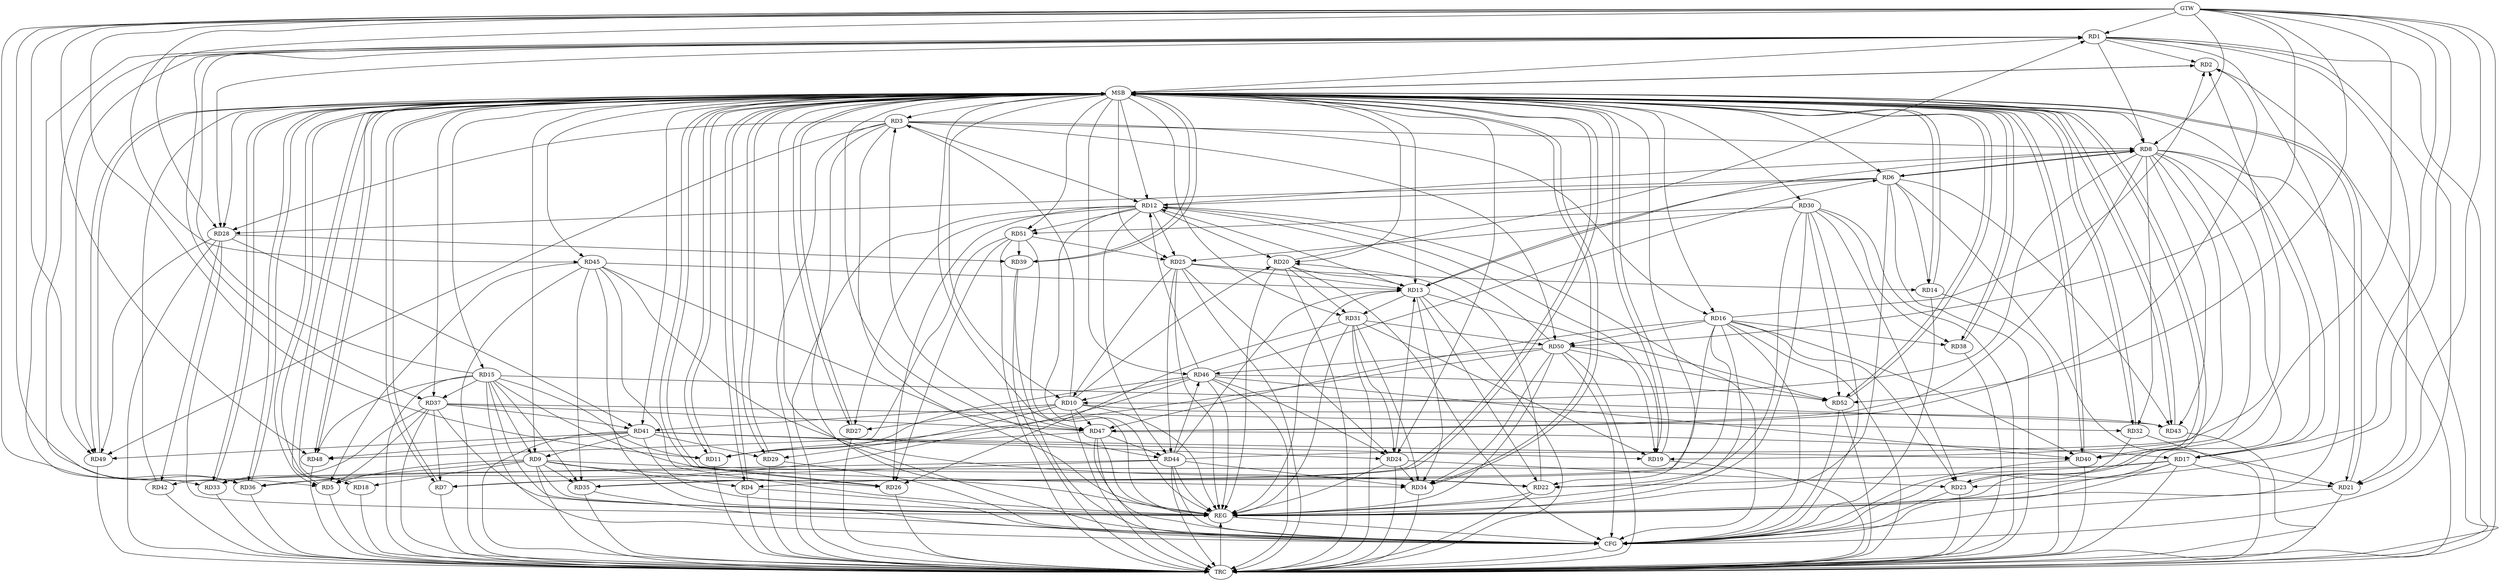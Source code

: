 strict digraph G {
  RD1 [ label="RD1" ];
  RD2 [ label="RD2" ];
  RD3 [ label="RD3" ];
  RD4 [ label="RD4" ];
  RD5 [ label="RD5" ];
  RD6 [ label="RD6" ];
  RD7 [ label="RD7" ];
  RD8 [ label="RD8" ];
  RD9 [ label="RD9" ];
  RD10 [ label="RD10" ];
  RD11 [ label="RD11" ];
  RD12 [ label="RD12" ];
  RD13 [ label="RD13" ];
  RD14 [ label="RD14" ];
  RD15 [ label="RD15" ];
  RD16 [ label="RD16" ];
  RD17 [ label="RD17" ];
  RD18 [ label="RD18" ];
  RD19 [ label="RD19" ];
  RD20 [ label="RD20" ];
  RD21 [ label="RD21" ];
  RD22 [ label="RD22" ];
  RD23 [ label="RD23" ];
  RD24 [ label="RD24" ];
  RD25 [ label="RD25" ];
  RD26 [ label="RD26" ];
  RD27 [ label="RD27" ];
  RD28 [ label="RD28" ];
  RD29 [ label="RD29" ];
  RD30 [ label="RD30" ];
  RD31 [ label="RD31" ];
  RD32 [ label="RD32" ];
  RD33 [ label="RD33" ];
  RD34 [ label="RD34" ];
  RD35 [ label="RD35" ];
  RD36 [ label="RD36" ];
  RD37 [ label="RD37" ];
  RD38 [ label="RD38" ];
  RD39 [ label="RD39" ];
  RD40 [ label="RD40" ];
  RD41 [ label="RD41" ];
  RD42 [ label="RD42" ];
  RD43 [ label="RD43" ];
  RD44 [ label="RD44" ];
  RD45 [ label="RD45" ];
  RD46 [ label="RD46" ];
  RD47 [ label="RD47" ];
  RD48 [ label="RD48" ];
  RD49 [ label="RD49" ];
  RD50 [ label="RD50" ];
  RD51 [ label="RD51" ];
  RD52 [ label="RD52" ];
  GTW [ label="GTW" ];
  REG [ label="REG" ];
  MSB [ label="MSB" ];
  CFG [ label="CFG" ];
  TRC [ label="TRC" ];
  RD1 -> RD2;
  RD1 -> RD8;
  RD15 -> RD1;
  RD20 -> RD1;
  RD1 -> RD21;
  RD1 -> RD28;
  RD1 -> RD33;
  RD1 -> RD36;
  RD1 -> RD37;
  RD1 -> RD49;
  RD16 -> RD2;
  RD44 -> RD2;
  RD47 -> RD2;
  RD3 -> RD8;
  RD10 -> RD3;
  RD3 -> RD12;
  RD3 -> RD16;
  RD3 -> RD28;
  RD47 -> RD3;
  RD3 -> RD49;
  RD3 -> RD50;
  RD9 -> RD4;
  RD16 -> RD4;
  RD9 -> RD5;
  RD37 -> RD5;
  RD45 -> RD5;
  RD6 -> RD8;
  RD8 -> RD6;
  RD6 -> RD12;
  RD6 -> RD13;
  RD6 -> RD14;
  RD6 -> RD21;
  RD6 -> RD28;
  RD6 -> RD43;
  RD46 -> RD6;
  RD16 -> RD7;
  RD37 -> RD7;
  RD44 -> RD7;
  RD8 -> RD10;
  RD12 -> RD8;
  RD13 -> RD8;
  RD8 -> RD17;
  RD8 -> RD19;
  RD8 -> RD32;
  RD8 -> RD40;
  RD8 -> RD43;
  RD8 -> RD47;
  RD15 -> RD9;
  RD9 -> RD18;
  RD9 -> RD22;
  RD9 -> RD26;
  RD9 -> RD35;
  RD9 -> RD36;
  RD41 -> RD9;
  RD10 -> RD20;
  RD25 -> RD10;
  RD10 -> RD27;
  RD10 -> RD29;
  RD10 -> RD41;
  RD10 -> RD43;
  RD46 -> RD10;
  RD10 -> RD47;
  RD15 -> RD11;
  RD46 -> RD11;
  RD47 -> RD11;
  RD50 -> RD11;
  RD13 -> RD12;
  RD12 -> RD19;
  RD12 -> RD20;
  RD12 -> RD25;
  RD12 -> RD26;
  RD12 -> RD27;
  RD12 -> RD44;
  RD46 -> RD12;
  RD50 -> RD12;
  RD12 -> RD51;
  RD20 -> RD13;
  RD13 -> RD22;
  RD24 -> RD13;
  RD25 -> RD13;
  RD13 -> RD31;
  RD13 -> RD34;
  RD44 -> RD13;
  RD45 -> RD13;
  RD13 -> RD52;
  RD25 -> RD14;
  RD15 -> RD34;
  RD15 -> RD35;
  RD15 -> RD37;
  RD15 -> RD43;
  RD15 -> RD48;
  RD16 -> RD23;
  RD16 -> RD38;
  RD16 -> RD40;
  RD16 -> RD47;
  RD16 -> RD50;
  RD17 -> RD21;
  RD17 -> RD22;
  RD17 -> RD33;
  RD47 -> RD17;
  RD31 -> RD19;
  RD41 -> RD19;
  RD50 -> RD19;
  RD22 -> RD20;
  RD20 -> RD31;
  RD30 -> RD22;
  RD45 -> RD22;
  RD24 -> RD23;
  RD30 -> RD23;
  RD25 -> RD24;
  RD31 -> RD24;
  RD24 -> RD34;
  RD41 -> RD24;
  RD46 -> RD24;
  RD30 -> RD25;
  RD25 -> RD44;
  RD51 -> RD25;
  RD31 -> RD26;
  RD51 -> RD26;
  RD28 -> RD39;
  RD28 -> RD41;
  RD28 -> RD42;
  RD28 -> RD49;
  RD41 -> RD29;
  RD30 -> RD38;
  RD30 -> RD51;
  RD30 -> RD52;
  RD31 -> RD34;
  RD31 -> RD50;
  RD37 -> RD32;
  RD37 -> RD33;
  RD44 -> RD34;
  RD50 -> RD34;
  RD45 -> RD35;
  RD46 -> RD36;
  RD37 -> RD41;
  RD37 -> RD47;
  RD51 -> RD39;
  RD41 -> RD40;
  RD46 -> RD40;
  RD41 -> RD48;
  RD41 -> RD49;
  RD44 -> RD42;
  RD44 -> RD46;
  RD47 -> RD44;
  RD45 -> RD47;
  RD50 -> RD46;
  RD46 -> RD52;
  RD51 -> RD48;
  RD50 -> RD52;
  GTW -> RD28;
  GTW -> RD17;
  GTW -> RD36;
  GTW -> RD50;
  GTW -> RD49;
  GTW -> RD40;
  GTW -> RD52;
  GTW -> RD1;
  GTW -> RD23;
  GTW -> RD11;
  GTW -> RD45;
  GTW -> RD21;
  GTW -> RD8;
  GTW -> RD48;
  GTW -> RD5;
  RD1 -> REG;
  RD3 -> REG;
  RD6 -> REG;
  RD8 -> REG;
  RD9 -> REG;
  RD10 -> REG;
  RD12 -> REG;
  RD13 -> REG;
  RD15 -> REG;
  RD16 -> REG;
  RD17 -> REG;
  RD20 -> REG;
  RD22 -> REG;
  RD24 -> REG;
  RD25 -> REG;
  RD28 -> REG;
  RD30 -> REG;
  RD31 -> REG;
  RD37 -> REG;
  RD41 -> REG;
  RD44 -> REG;
  RD45 -> REG;
  RD46 -> REG;
  RD47 -> REG;
  RD50 -> REG;
  RD51 -> REG;
  RD2 -> MSB;
  MSB -> RD7;
  MSB -> RD17;
  MSB -> RD26;
  MSB -> RD32;
  MSB -> RD51;
  MSB -> REG;
  RD4 -> MSB;
  MSB -> RD2;
  MSB -> RD6;
  MSB -> RD18;
  MSB -> RD34;
  RD5 -> MSB;
  MSB -> RD9;
  MSB -> RD47;
  MSB -> RD52;
  RD7 -> MSB;
  MSB -> RD5;
  MSB -> RD12;
  MSB -> RD21;
  MSB -> RD29;
  MSB -> RD36;
  RD11 -> MSB;
  MSB -> RD10;
  MSB -> RD13;
  MSB -> RD20;
  MSB -> RD31;
  RD14 -> MSB;
  MSB -> RD22;
  MSB -> RD35;
  RD18 -> MSB;
  MSB -> RD4;
  MSB -> RD14;
  MSB -> RD16;
  MSB -> RD43;
  MSB -> RD46;
  RD19 -> MSB;
  MSB -> RD28;
  MSB -> RD38;
  MSB -> RD41;
  MSB -> RD44;
  RD21 -> MSB;
  MSB -> RD25;
  MSB -> RD27;
  MSB -> RD33;
  RD23 -> MSB;
  RD26 -> MSB;
  MSB -> RD23;
  RD27 -> MSB;
  MSB -> RD30;
  MSB -> RD39;
  RD29 -> MSB;
  MSB -> RD37;
  MSB -> RD49;
  RD32 -> MSB;
  MSB -> RD45;
  MSB -> RD48;
  RD33 -> MSB;
  MSB -> RD11;
  MSB -> RD15;
  RD34 -> MSB;
  MSB -> RD1;
  RD35 -> MSB;
  MSB -> RD8;
  MSB -> RD40;
  RD36 -> MSB;
  RD38 -> MSB;
  MSB -> RD19;
  MSB -> RD24;
  RD39 -> MSB;
  RD40 -> MSB;
  RD42 -> MSB;
  MSB -> RD3;
  RD43 -> MSB;
  RD48 -> MSB;
  RD49 -> MSB;
  RD52 -> MSB;
  RD44 -> CFG;
  RD17 -> CFG;
  RD23 -> CFG;
  RD32 -> CFG;
  RD40 -> CFG;
  RD16 -> CFG;
  RD1 -> CFG;
  RD30 -> CFG;
  RD4 -> CFG;
  RD15 -> CFG;
  RD35 -> CFG;
  RD3 -> CFG;
  RD39 -> CFG;
  RD12 -> CFG;
  RD20 -> CFG;
  RD21 -> CFG;
  RD47 -> CFG;
  RD45 -> CFG;
  RD29 -> CFG;
  RD14 -> CFG;
  RD50 -> CFG;
  RD52 -> CFG;
  REG -> CFG;
  RD1 -> TRC;
  RD2 -> TRC;
  RD3 -> TRC;
  RD4 -> TRC;
  RD5 -> TRC;
  RD6 -> TRC;
  RD7 -> TRC;
  RD8 -> TRC;
  RD9 -> TRC;
  RD10 -> TRC;
  RD11 -> TRC;
  RD12 -> TRC;
  RD13 -> TRC;
  RD14 -> TRC;
  RD15 -> TRC;
  RD16 -> TRC;
  RD17 -> TRC;
  RD18 -> TRC;
  RD19 -> TRC;
  RD20 -> TRC;
  RD21 -> TRC;
  RD22 -> TRC;
  RD23 -> TRC;
  RD24 -> TRC;
  RD25 -> TRC;
  RD26 -> TRC;
  RD27 -> TRC;
  RD28 -> TRC;
  RD29 -> TRC;
  RD30 -> TRC;
  RD31 -> TRC;
  RD32 -> TRC;
  RD33 -> TRC;
  RD34 -> TRC;
  RD35 -> TRC;
  RD36 -> TRC;
  RD37 -> TRC;
  RD38 -> TRC;
  RD39 -> TRC;
  RD40 -> TRC;
  RD41 -> TRC;
  RD42 -> TRC;
  RD43 -> TRC;
  RD44 -> TRC;
  RD45 -> TRC;
  RD46 -> TRC;
  RD47 -> TRC;
  RD48 -> TRC;
  RD49 -> TRC;
  RD50 -> TRC;
  RD51 -> TRC;
  RD52 -> TRC;
  GTW -> TRC;
  CFG -> TRC;
  TRC -> REG;
}
